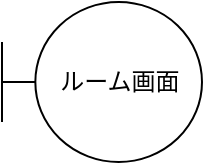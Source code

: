 <mxfile>
    <diagram id="NGvOHPsZ8LB4_P4hLp1Q" name="ページ1">
        <mxGraphModel dx="931" dy="445" grid="1" gridSize="10" guides="1" tooltips="1" connect="1" arrows="1" fold="1" page="1" pageScale="1" pageWidth="827" pageHeight="1169" math="0" shadow="0">
            <root>
                <mxCell id="0"/>
                <mxCell id="1" parent="0"/>
                <mxCell id="2" value="ルーム画面" style="shape=umlBoundary;whiteSpace=wrap;html=1;" vertex="1" parent="1">
                    <mxGeometry y="230" width="100" height="80" as="geometry"/>
                </mxCell>
            </root>
        </mxGraphModel>
    </diagram>
</mxfile>